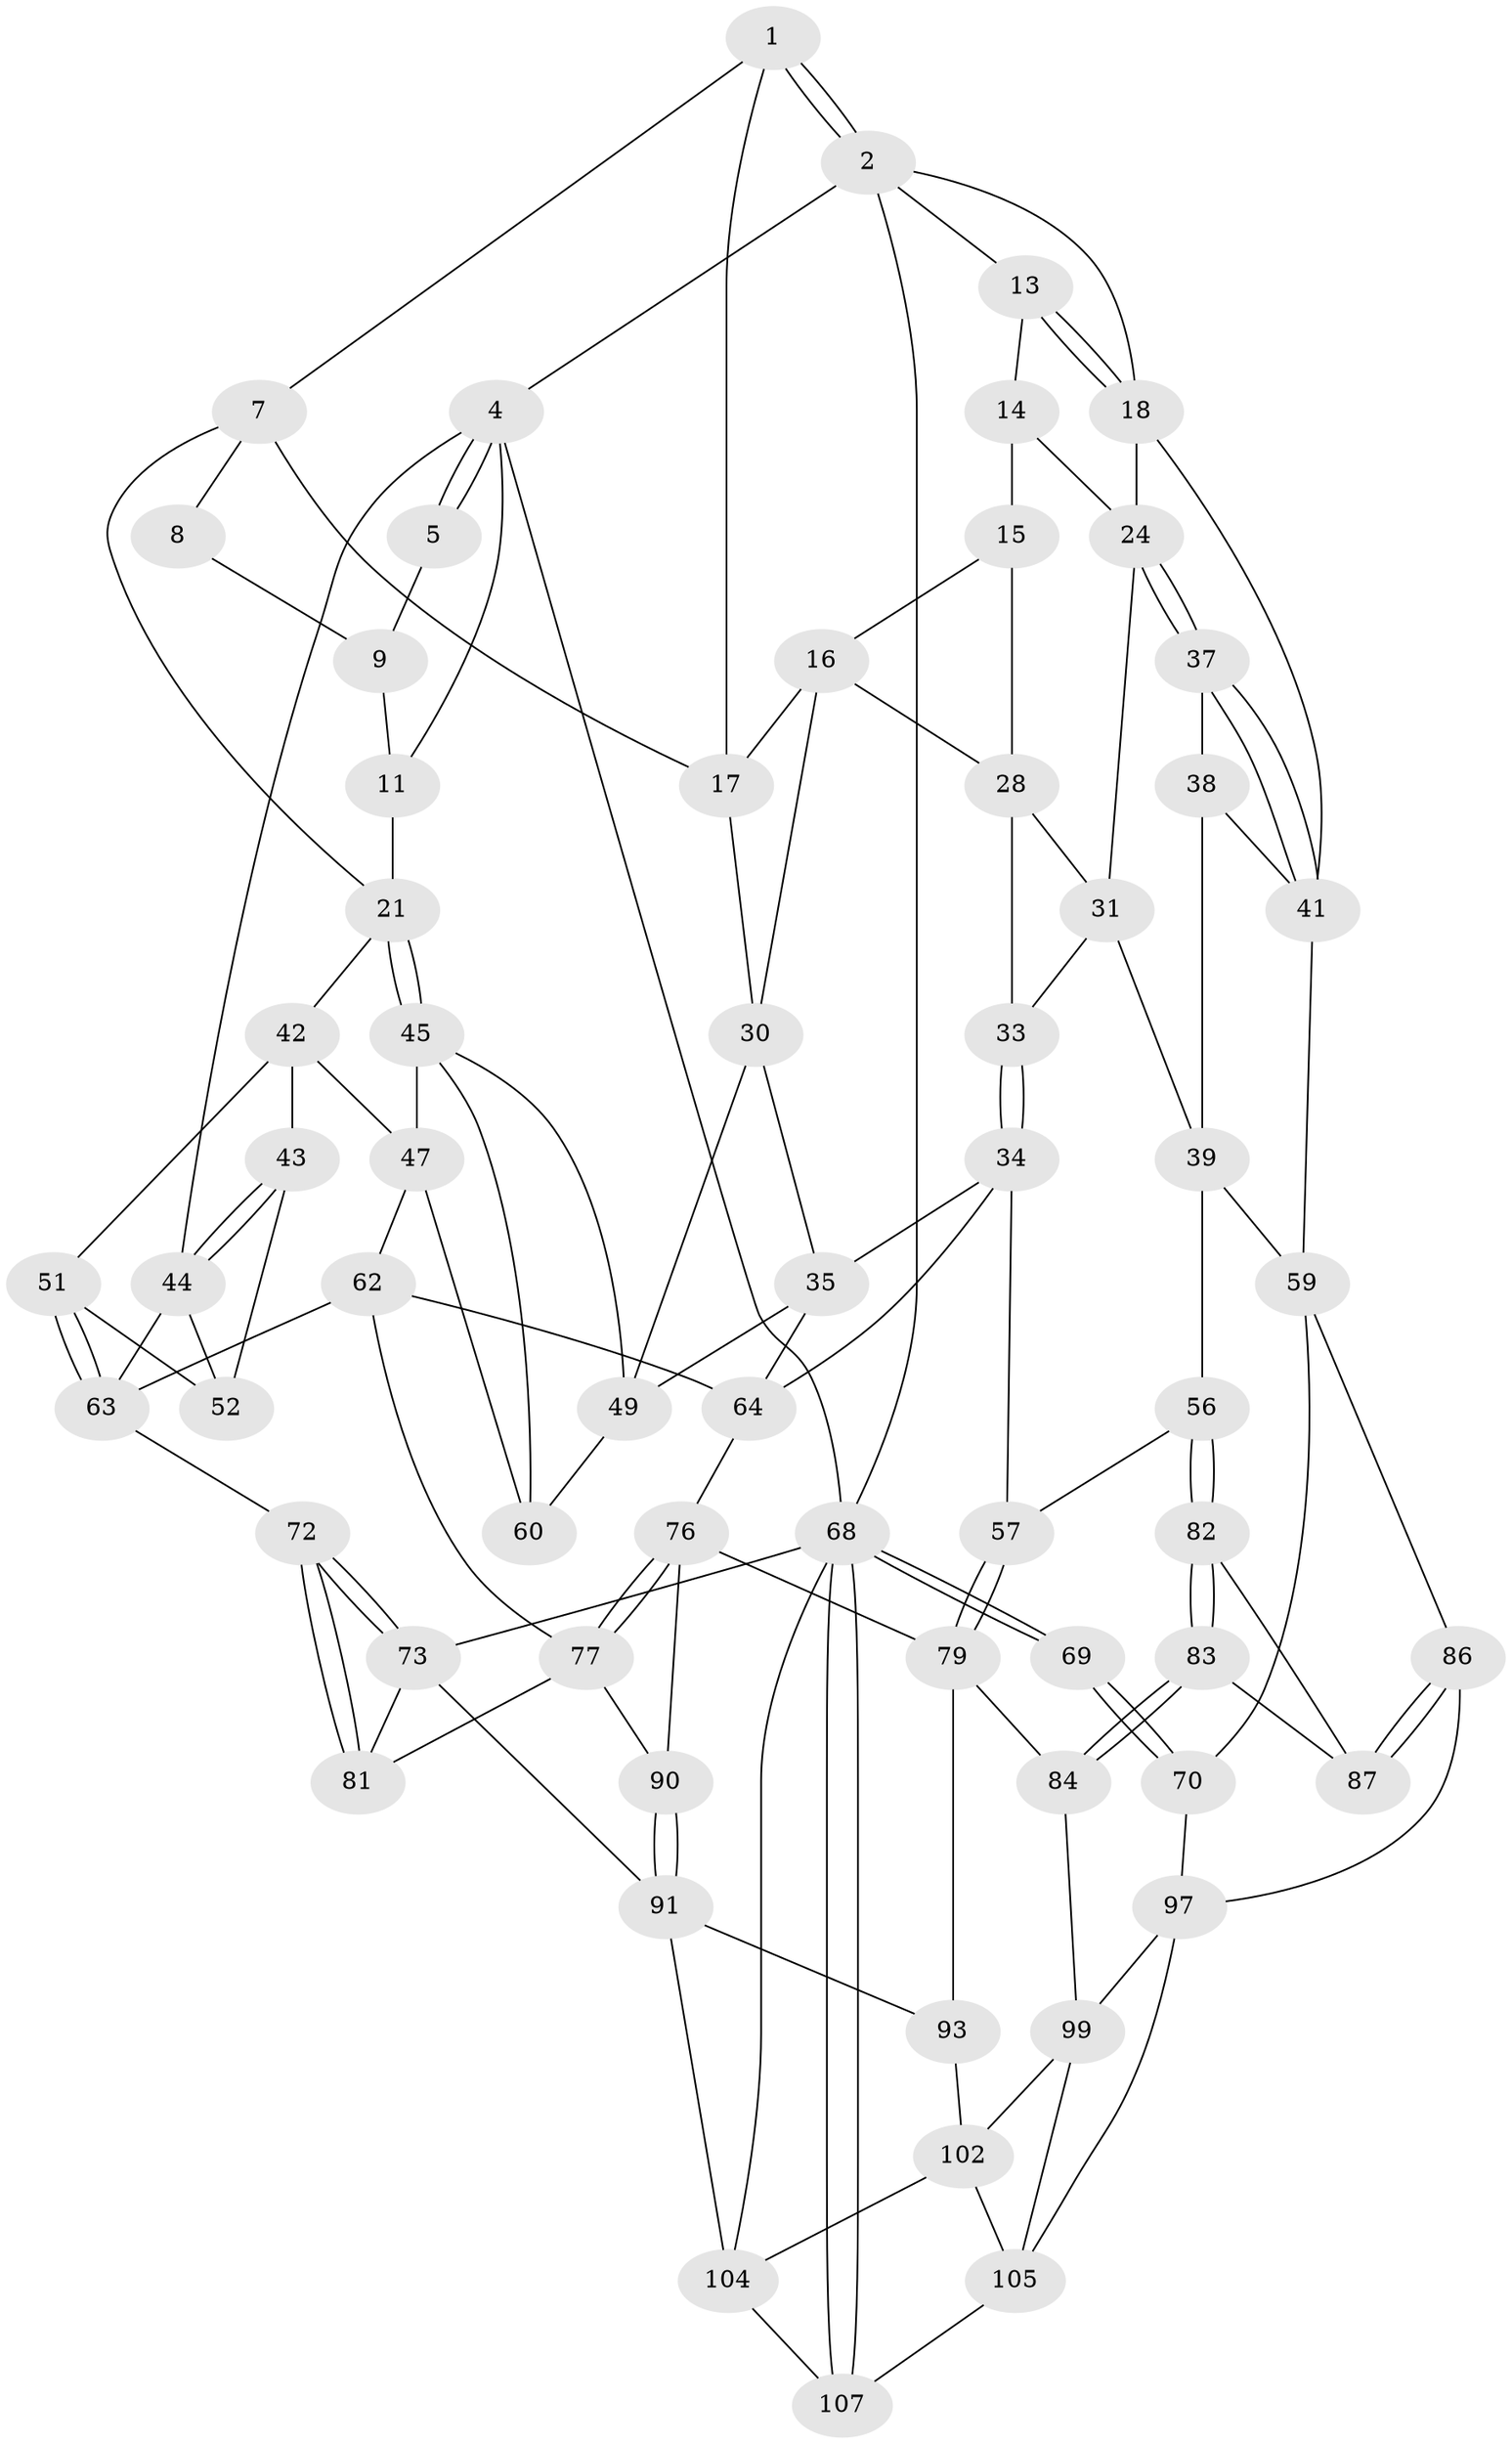 // original degree distribution, {3: 0.018518518518518517, 5: 0.46296296296296297, 6: 0.25, 4: 0.26851851851851855}
// Generated by graph-tools (version 1.1) at 2025/42/03/06/25 10:42:27]
// undirected, 64 vertices, 135 edges
graph export_dot {
graph [start="1"]
  node [color=gray90,style=filled];
  1 [pos="+0.38494022057204874+0",super="+6"];
  2 [pos="+0.7493455291359027+0",super="+3"];
  4 [pos="+0+0",super="+12"];
  5 [pos="+0.005185804536980915+0"];
  7 [pos="+0.2724238169060436+0.04982013379851517",super="+20"];
  8 [pos="+0.2569544066465247+0.05439999606540868"];
  9 [pos="+0.09547292502487817+0",super="+10"];
  11 [pos="+0.12335702841218754+0.16226616646546105"];
  13 [pos="+0.751041992995207+0"];
  14 [pos="+0.6328349308734723+0.0040262847641270765",super="+26"];
  15 [pos="+0.5956130854067277+0.05511428600352086",super="+27"];
  16 [pos="+0.5049537772578584+0.07792337112884498",super="+29"];
  17 [pos="+0.4291429227350977+0.06466176644514815",super="+23"];
  18 [pos="+0.8386793815499506+0.06898975930509228",super="+19"];
  21 [pos="+0.23863858295654078+0.22551161998107186",super="+22"];
  24 [pos="+0.8308845575594085+0.11533941128846616",super="+25"];
  28 [pos="+0.5981011377489834+0.1854865575780408",super="+32"];
  30 [pos="+0.3915231522905458+0.23098212736391416",super="+36"];
  31 [pos="+0.7254596140815656+0.1798793787218218",super="+40"];
  33 [pos="+0.6186860667275317+0.3378247519639761"];
  34 [pos="+0.5624069314544501+0.38449023414716377",super="+58"];
  35 [pos="+0.4556642682430169+0.30891906880395725",super="+53"];
  37 [pos="+0.8693788905060537+0.19388468656301538"];
  38 [pos="+0.8597765273797109+0.27993297207111356"];
  39 [pos="+0.771687221122658+0.35956185966983717",super="+55"];
  41 [pos="+1+0.2716766138965477",super="+50"];
  42 [pos="+0.07820452034031923+0.32084076794137667",super="+48"];
  43 [pos="+0.027279426389224908+0.34101781642925005"];
  44 [pos="+0+0.2870815390436714",super="+66"];
  45 [pos="+0.20937358978196846+0.37527287543164867",super="+46"];
  47 [pos="+0.1644428660226883+0.39340817309764214",super="+61"];
  49 [pos="+0.344811606377709+0.3551195819935506",super="+54"];
  51 [pos="+0.06733835890970448+0.4822703835257293"];
  52 [pos="+0.05209098325751734+0.47745272540015454"];
  56 [pos="+0.6846922002710363+0.5678630351186926"];
  57 [pos="+0.5543597204716602+0.5186236019296311"];
  59 [pos="+1+0.5621155147314355",super="+71"];
  60 [pos="+0.25852728281566056+0.46473534580105125"];
  62 [pos="+0.12945668608821914+0.5842841917568488",super="+75"];
  63 [pos="+0.12942969583586594+0.5842729292412986",super="+67"];
  64 [pos="+0.374446170533069+0.5339602364925993",super="+65"];
  68 [pos="+1+1",super="+74"];
  69 [pos="+1+1"];
  70 [pos="+1+0.6639264972787885",super="+100"];
  72 [pos="+0+0.8292379823728829"];
  73 [pos="+0+1",super="+92"];
  76 [pos="+0.37286544451068554+0.5475468739369572",super="+80"];
  77 [pos="+0.32799437932428716+0.6790416657895181",super="+78"];
  79 [pos="+0.51434843765115+0.7245109878340811",super="+85"];
  81 [pos="+0.1749435905470729+0.6955410439739714"];
  82 [pos="+0.685260388832264+0.5688380258088441"];
  83 [pos="+0.6560853180259202+0.7294383737461396",super="+89"];
  84 [pos="+0.6130757812773009+0.7631740232767698",super="+95"];
  86 [pos="+0.9811396252453297+0.6477606859237076",super="+96"];
  87 [pos="+0.710322130519951+0.586537555288981",super="+88"];
  90 [pos="+0.3414807643660553+0.7072486198844575"];
  91 [pos="+0.34214083223596303+0.8608075034429746",super="+94"];
  93 [pos="+0.5094059878563774+0.7992267614504303"];
  97 [pos="+0.8230610907532452+0.9041804574688147",super="+98"];
  99 [pos="+0.6993689152578324+0.8712552617955301",super="+101"];
  102 [pos="+0.5940415422364942+0.8784640825674314",super="+103"];
  104 [pos="+0.4547620091488934+1",super="+108"];
  105 [pos="+0.6628858883597268+0.9370876524646979",super="+106"];
  107 [pos="+0.7838676377821874+1"];
  1 -- 2;
  1 -- 2;
  1 -- 17;
  1 -- 7;
  2 -- 13;
  2 -- 18;
  2 -- 4;
  2 -- 68;
  4 -- 5;
  4 -- 5;
  4 -- 68;
  4 -- 11;
  4 -- 44;
  5 -- 9;
  7 -- 8;
  7 -- 21;
  7 -- 17;
  8 -- 9 [weight=2];
  9 -- 11;
  11 -- 21;
  13 -- 14;
  13 -- 18;
  13 -- 18;
  14 -- 15 [weight=2];
  14 -- 24;
  15 -- 16;
  15 -- 28;
  16 -- 17;
  16 -- 28;
  16 -- 30;
  17 -- 30;
  18 -- 24;
  18 -- 41;
  21 -- 45;
  21 -- 45;
  21 -- 42;
  24 -- 37;
  24 -- 37;
  24 -- 31;
  28 -- 33;
  28 -- 31;
  30 -- 49;
  30 -- 35;
  31 -- 33;
  31 -- 39;
  33 -- 34;
  33 -- 34;
  34 -- 35;
  34 -- 64;
  34 -- 57;
  35 -- 49;
  35 -- 64;
  37 -- 38;
  37 -- 41;
  37 -- 41;
  38 -- 39;
  38 -- 41;
  39 -- 56;
  39 -- 59;
  41 -- 59;
  42 -- 43;
  42 -- 51;
  42 -- 47;
  43 -- 44;
  43 -- 44;
  43 -- 52;
  44 -- 52;
  44 -- 63;
  45 -- 49;
  45 -- 60;
  45 -- 47;
  47 -- 60;
  47 -- 62;
  49 -- 60;
  51 -- 52;
  51 -- 63;
  51 -- 63;
  56 -- 57;
  56 -- 82;
  56 -- 82;
  57 -- 79;
  57 -- 79;
  59 -- 86;
  59 -- 70;
  62 -- 63;
  62 -- 64;
  62 -- 77;
  63 -- 72;
  64 -- 76;
  68 -- 69;
  68 -- 69;
  68 -- 107;
  68 -- 107;
  68 -- 73;
  68 -- 104;
  69 -- 70 [weight=2];
  69 -- 70;
  70 -- 97;
  72 -- 73;
  72 -- 73;
  72 -- 81;
  72 -- 81;
  73 -- 81;
  73 -- 91;
  76 -- 77;
  76 -- 77;
  76 -- 90;
  76 -- 79;
  77 -- 90;
  77 -- 81;
  79 -- 84;
  79 -- 93;
  82 -- 83;
  82 -- 83;
  82 -- 87;
  83 -- 84 [weight=2];
  83 -- 84;
  83 -- 87;
  84 -- 99;
  86 -- 87 [weight=2];
  86 -- 87;
  86 -- 97;
  90 -- 91;
  90 -- 91;
  91 -- 104;
  91 -- 93;
  93 -- 102;
  97 -- 99;
  97 -- 105;
  99 -- 105;
  99 -- 102;
  102 -- 104;
  102 -- 105;
  104 -- 107;
  105 -- 107;
}
